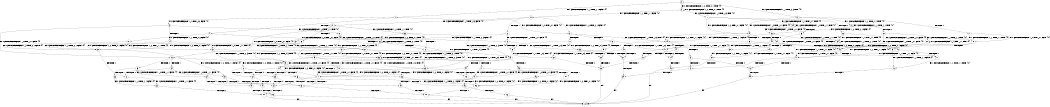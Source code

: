 digraph BCG {
size = "7, 10.5";
center = TRUE;
node [shape = circle];
0 [peripheries = 2];
0 -> 1 [label = "EX !1 !ATOMIC_EXCH_BRANCH (1, +1, TRUE, +1, 1, FALSE) !{0}"];
0 -> 2 [label = "EX !2 !ATOMIC_EXCH_BRANCH (1, +1, TRUE, +0, 3, TRUE) !{0}"];
0 -> 3 [label = "EX !0 !ATOMIC_EXCH_BRANCH (1, +0, TRUE, +0, 1, TRUE) !{0}"];
1 -> 4 [label = "TERMINATE !1"];
1 -> 5 [label = "EX !2 !ATOMIC_EXCH_BRANCH (1, +1, TRUE, +0, 3, FALSE) !{0}"];
1 -> 6 [label = "EX !0 !ATOMIC_EXCH_BRANCH (1, +0, TRUE, +0, 1, FALSE) !{0}"];
2 -> 7 [label = "TERMINATE !2"];
2 -> 8 [label = "EX !1 !ATOMIC_EXCH_BRANCH (1, +1, TRUE, +1, 1, TRUE) !{0}"];
2 -> 9 [label = "EX !0 !ATOMIC_EXCH_BRANCH (1, +0, TRUE, +0, 1, FALSE) !{0}"];
3 -> 10 [label = "EX !1 !ATOMIC_EXCH_BRANCH (1, +1, TRUE, +1, 1, FALSE) !{0}"];
3 -> 11 [label = "EX !2 !ATOMIC_EXCH_BRANCH (1, +1, TRUE, +0, 3, TRUE) !{0}"];
3 -> 3 [label = "EX !0 !ATOMIC_EXCH_BRANCH (1, +0, TRUE, +0, 1, TRUE) !{0}"];
4 -> 12 [label = "EX !2 !ATOMIC_EXCH_BRANCH (1, +1, TRUE, +0, 3, FALSE) !{0}"];
4 -> 13 [label = "EX !0 !ATOMIC_EXCH_BRANCH (1, +0, TRUE, +0, 1, FALSE) !{0}"];
5 -> 14 [label = "TERMINATE !1"];
5 -> 15 [label = "EX !0 !ATOMIC_EXCH_BRANCH (1, +0, TRUE, +0, 1, FALSE) !{0}"];
5 -> 16 [label = "EX !2 !ATOMIC_EXCH_BRANCH (1, +0, TRUE, +1, 1, TRUE) !{0}"];
6 -> 17 [label = "TERMINATE !1"];
6 -> 18 [label = "TERMINATE !0"];
6 -> 19 [label = "EX !2 !ATOMIC_EXCH_BRANCH (1, +1, TRUE, +0, 3, TRUE) !{0}"];
7 -> 20 [label = "EX !1 !ATOMIC_EXCH_BRANCH (1, +1, TRUE, +1, 1, TRUE) !{0}"];
7 -> 21 [label = "EX !0 !ATOMIC_EXCH_BRANCH (1, +0, TRUE, +0, 1, FALSE) !{0}"];
8 -> 22 [label = "TERMINATE !2"];
8 -> 23 [label = "EX !0 !ATOMIC_EXCH_BRANCH (1, +0, TRUE, +0, 1, FALSE) !{0}"];
8 -> 8 [label = "EX !1 !ATOMIC_EXCH_BRANCH (1, +1, TRUE, +1, 1, TRUE) !{0}"];
9 -> 24 [label = "TERMINATE !2"];
9 -> 25 [label = "TERMINATE !0"];
9 -> 19 [label = "EX !1 !ATOMIC_EXCH_BRANCH (1, +1, TRUE, +1, 1, FALSE) !{0}"];
10 -> 26 [label = "TERMINATE !1"];
10 -> 27 [label = "EX !2 !ATOMIC_EXCH_BRANCH (1, +1, TRUE, +0, 3, FALSE) !{0}"];
10 -> 6 [label = "EX !0 !ATOMIC_EXCH_BRANCH (1, +0, TRUE, +0, 1, FALSE) !{0}"];
11 -> 28 [label = "TERMINATE !2"];
11 -> 29 [label = "EX !1 !ATOMIC_EXCH_BRANCH (1, +1, TRUE, +1, 1, TRUE) !{0}"];
11 -> 9 [label = "EX !0 !ATOMIC_EXCH_BRANCH (1, +0, TRUE, +0, 1, FALSE) !{0}"];
12 -> 30 [label = "EX !0 !ATOMIC_EXCH_BRANCH (1, +0, TRUE, +0, 1, FALSE) !{0}"];
12 -> 31 [label = "EX !2 !ATOMIC_EXCH_BRANCH (1, +0, TRUE, +1, 1, TRUE) !{0}"];
13 -> 32 [label = "TERMINATE !0"];
13 -> 33 [label = "EX !2 !ATOMIC_EXCH_BRANCH (1, +1, TRUE, +0, 3, TRUE) !{0}"];
14 -> 30 [label = "EX !0 !ATOMIC_EXCH_BRANCH (1, +0, TRUE, +0, 1, FALSE) !{0}"];
14 -> 31 [label = "EX !2 !ATOMIC_EXCH_BRANCH (1, +0, TRUE, +1, 1, TRUE) !{0}"];
15 -> 34 [label = "TERMINATE !1"];
15 -> 35 [label = "TERMINATE !0"];
15 -> 36 [label = "EX !2 !ATOMIC_EXCH_BRANCH (1, +0, TRUE, +1, 1, FALSE) !{0}"];
16 -> 37 [label = "TERMINATE !1"];
16 -> 38 [label = "EX !0 !ATOMIC_EXCH_BRANCH (1, +0, TRUE, +0, 1, TRUE) !{0}"];
16 -> 39 [label = "EX !2 !ATOMIC_EXCH_BRANCH (1, +1, TRUE, +0, 3, TRUE) !{0}"];
17 -> 32 [label = "TERMINATE !0"];
17 -> 33 [label = "EX !2 !ATOMIC_EXCH_BRANCH (1, +1, TRUE, +0, 3, TRUE) !{0}"];
18 -> 40 [label = "TERMINATE !1"];
18 -> 41 [label = "EX !2 !ATOMIC_EXCH_BRANCH (1, +1, TRUE, +0, 3, TRUE) !{1}"];
19 -> 42 [label = "TERMINATE !1"];
19 -> 43 [label = "TERMINATE !2"];
19 -> 44 [label = "TERMINATE !0"];
20 -> 45 [label = "EX !0 !ATOMIC_EXCH_BRANCH (1, +0, TRUE, +0, 1, FALSE) !{0}"];
20 -> 20 [label = "EX !1 !ATOMIC_EXCH_BRANCH (1, +1, TRUE, +1, 1, TRUE) !{0}"];
21 -> 46 [label = "TERMINATE !0"];
21 -> 47 [label = "EX !1 !ATOMIC_EXCH_BRANCH (1, +1, TRUE, +1, 1, FALSE) !{0}"];
22 -> 45 [label = "EX !0 !ATOMIC_EXCH_BRANCH (1, +0, TRUE, +0, 1, FALSE) !{0}"];
22 -> 20 [label = "EX !1 !ATOMIC_EXCH_BRANCH (1, +1, TRUE, +1, 1, TRUE) !{0}"];
23 -> 48 [label = "TERMINATE !2"];
23 -> 49 [label = "TERMINATE !0"];
23 -> 19 [label = "EX !1 !ATOMIC_EXCH_BRANCH (1, +1, TRUE, +1, 1, FALSE) !{0}"];
24 -> 46 [label = "TERMINATE !0"];
24 -> 47 [label = "EX !1 !ATOMIC_EXCH_BRANCH (1, +1, TRUE, +1, 1, FALSE) !{0}"];
25 -> 50 [label = "TERMINATE !2"];
25 -> 41 [label = "EX !1 !ATOMIC_EXCH_BRANCH (1, +1, TRUE, +1, 1, FALSE) !{1}"];
26 -> 51 [label = "EX !2 !ATOMIC_EXCH_BRANCH (1, +1, TRUE, +0, 3, FALSE) !{0}"];
26 -> 13 [label = "EX !0 !ATOMIC_EXCH_BRANCH (1, +0, TRUE, +0, 1, FALSE) !{0}"];
27 -> 52 [label = "TERMINATE !1"];
27 -> 53 [label = "EX !2 !ATOMIC_EXCH_BRANCH (1, +0, TRUE, +1, 1, TRUE) !{0}"];
27 -> 15 [label = "EX !0 !ATOMIC_EXCH_BRANCH (1, +0, TRUE, +0, 1, FALSE) !{0}"];
28 -> 54 [label = "EX !1 !ATOMIC_EXCH_BRANCH (1, +1, TRUE, +1, 1, TRUE) !{0}"];
28 -> 21 [label = "EX !0 !ATOMIC_EXCH_BRANCH (1, +0, TRUE, +0, 1, FALSE) !{0}"];
29 -> 55 [label = "TERMINATE !2"];
29 -> 29 [label = "EX !1 !ATOMIC_EXCH_BRANCH (1, +1, TRUE, +1, 1, TRUE) !{0}"];
29 -> 23 [label = "EX !0 !ATOMIC_EXCH_BRANCH (1, +0, TRUE, +0, 1, FALSE) !{0}"];
30 -> 56 [label = "TERMINATE !0"];
30 -> 57 [label = "EX !2 !ATOMIC_EXCH_BRANCH (1, +0, TRUE, +1, 1, FALSE) !{0}"];
31 -> 58 [label = "EX !0 !ATOMIC_EXCH_BRANCH (1, +0, TRUE, +0, 1, TRUE) !{0}"];
31 -> 59 [label = "EX !2 !ATOMIC_EXCH_BRANCH (1, +1, TRUE, +0, 3, TRUE) !{0}"];
32 -> 60 [label = "EX !2 !ATOMIC_EXCH_BRANCH (1, +1, TRUE, +0, 3, TRUE) !{2}"];
33 -> 61 [label = "TERMINATE !2"];
33 -> 62 [label = "TERMINATE !0"];
34 -> 56 [label = "TERMINATE !0"];
34 -> 57 [label = "EX !2 !ATOMIC_EXCH_BRANCH (1, +0, TRUE, +1, 1, FALSE) !{0}"];
35 -> 63 [label = "TERMINATE !1"];
35 -> 64 [label = "EX !2 !ATOMIC_EXCH_BRANCH (1, +0, TRUE, +1, 1, FALSE) !{1}"];
36 -> 65 [label = "TERMINATE !1"];
36 -> 66 [label = "TERMINATE !2"];
36 -> 67 [label = "TERMINATE !0"];
37 -> 58 [label = "EX !0 !ATOMIC_EXCH_BRANCH (1, +0, TRUE, +0, 1, TRUE) !{0}"];
37 -> 59 [label = "EX !2 !ATOMIC_EXCH_BRANCH (1, +1, TRUE, +0, 3, TRUE) !{0}"];
38 -> 68 [label = "TERMINATE !1"];
38 -> 69 [label = "EX !2 !ATOMIC_EXCH_BRANCH (1, +1, TRUE, +0, 3, TRUE) !{0}"];
38 -> 38 [label = "EX !0 !ATOMIC_EXCH_BRANCH (1, +0, TRUE, +0, 1, TRUE) !{0}"];
39 -> 70 [label = "TERMINATE !1"];
39 -> 71 [label = "TERMINATE !2"];
39 -> 72 [label = "EX !0 !ATOMIC_EXCH_BRANCH (1, +0, TRUE, +0, 1, FALSE) !{0}"];
40 -> 60 [label = "EX !2 !ATOMIC_EXCH_BRANCH (1, +1, TRUE, +0, 3, TRUE) !{2}"];
41 -> 73 [label = "TERMINATE !1"];
41 -> 74 [label = "TERMINATE !2"];
42 -> 61 [label = "TERMINATE !2"];
42 -> 62 [label = "TERMINATE !0"];
43 -> 75 [label = "TERMINATE !1"];
43 -> 76 [label = "TERMINATE !0"];
44 -> 73 [label = "TERMINATE !1"];
44 -> 74 [label = "TERMINATE !2"];
45 -> 77 [label = "TERMINATE !0"];
45 -> 47 [label = "EX !1 !ATOMIC_EXCH_BRANCH (1, +1, TRUE, +1, 1, FALSE) !{0}"];
46 -> 78 [label = "EX !1 !ATOMIC_EXCH_BRANCH (1, +1, TRUE, +1, 1, FALSE) !{2}"];
47 -> 75 [label = "TERMINATE !1"];
47 -> 76 [label = "TERMINATE !0"];
48 -> 77 [label = "TERMINATE !0"];
48 -> 47 [label = "EX !1 !ATOMIC_EXCH_BRANCH (1, +1, TRUE, +1, 1, FALSE) !{0}"];
49 -> 79 [label = "TERMINATE !2"];
49 -> 41 [label = "EX !1 !ATOMIC_EXCH_BRANCH (1, +1, TRUE, +1, 1, FALSE) !{1}"];
50 -> 80 [label = "EX !1 !ATOMIC_EXCH_BRANCH (1, +1, TRUE, +1, 1, FALSE) !{1}"];
51 -> 81 [label = "EX !2 !ATOMIC_EXCH_BRANCH (1, +0, TRUE, +1, 1, TRUE) !{0}"];
51 -> 30 [label = "EX !0 !ATOMIC_EXCH_BRANCH (1, +0, TRUE, +0, 1, FALSE) !{0}"];
52 -> 81 [label = "EX !2 !ATOMIC_EXCH_BRANCH (1, +0, TRUE, +1, 1, TRUE) !{0}"];
52 -> 30 [label = "EX !0 !ATOMIC_EXCH_BRANCH (1, +0, TRUE, +0, 1, FALSE) !{0}"];
53 -> 68 [label = "TERMINATE !1"];
53 -> 69 [label = "EX !2 !ATOMIC_EXCH_BRANCH (1, +1, TRUE, +0, 3, TRUE) !{0}"];
53 -> 38 [label = "EX !0 !ATOMIC_EXCH_BRANCH (1, +0, TRUE, +0, 1, TRUE) !{0}"];
54 -> 54 [label = "EX !1 !ATOMIC_EXCH_BRANCH (1, +1, TRUE, +1, 1, TRUE) !{0}"];
54 -> 45 [label = "EX !0 !ATOMIC_EXCH_BRANCH (1, +0, TRUE, +0, 1, FALSE) !{0}"];
55 -> 54 [label = "EX !1 !ATOMIC_EXCH_BRANCH (1, +1, TRUE, +1, 1, TRUE) !{0}"];
55 -> 45 [label = "EX !0 !ATOMIC_EXCH_BRANCH (1, +0, TRUE, +0, 1, FALSE) !{0}"];
56 -> 82 [label = "EX !2 !ATOMIC_EXCH_BRANCH (1, +0, TRUE, +1, 1, FALSE) !{2}"];
57 -> 83 [label = "TERMINATE !2"];
57 -> 84 [label = "TERMINATE !0"];
58 -> 85 [label = "EX !2 !ATOMIC_EXCH_BRANCH (1, +1, TRUE, +0, 3, TRUE) !{0}"];
58 -> 58 [label = "EX !0 !ATOMIC_EXCH_BRANCH (1, +0, TRUE, +0, 1, TRUE) !{0}"];
59 -> 86 [label = "TERMINATE !2"];
59 -> 87 [label = "EX !0 !ATOMIC_EXCH_BRANCH (1, +0, TRUE, +0, 1, FALSE) !{0}"];
60 -> 88 [label = "TERMINATE !2"];
61 -> 89 [label = "TERMINATE !0"];
62 -> 88 [label = "TERMINATE !2"];
63 -> 82 [label = "EX !2 !ATOMIC_EXCH_BRANCH (1, +0, TRUE, +1, 1, FALSE) !{2}"];
64 -> 90 [label = "TERMINATE !1"];
64 -> 91 [label = "TERMINATE !2"];
65 -> 83 [label = "TERMINATE !2"];
65 -> 84 [label = "TERMINATE !0"];
66 -> 92 [label = "TERMINATE !1"];
66 -> 93 [label = "TERMINATE !0"];
67 -> 90 [label = "TERMINATE !1"];
67 -> 91 [label = "TERMINATE !2"];
68 -> 85 [label = "EX !2 !ATOMIC_EXCH_BRANCH (1, +1, TRUE, +0, 3, TRUE) !{0}"];
68 -> 58 [label = "EX !0 !ATOMIC_EXCH_BRANCH (1, +0, TRUE, +0, 1, TRUE) !{0}"];
69 -> 94 [label = "TERMINATE !1"];
69 -> 95 [label = "TERMINATE !2"];
69 -> 72 [label = "EX !0 !ATOMIC_EXCH_BRANCH (1, +0, TRUE, +0, 1, FALSE) !{0}"];
70 -> 86 [label = "TERMINATE !2"];
70 -> 87 [label = "EX !0 !ATOMIC_EXCH_BRANCH (1, +0, TRUE, +0, 1, FALSE) !{0}"];
71 -> 96 [label = "TERMINATE !1"];
71 -> 97 [label = "EX !0 !ATOMIC_EXCH_BRANCH (1, +0, TRUE, +0, 1, FALSE) !{0}"];
72 -> 65 [label = "TERMINATE !1"];
72 -> 66 [label = "TERMINATE !2"];
72 -> 67 [label = "TERMINATE !0"];
73 -> 88 [label = "TERMINATE !2"];
74 -> 98 [label = "TERMINATE !1"];
75 -> 89 [label = "TERMINATE !0"];
76 -> 99 [label = "TERMINATE !1"];
77 -> 78 [label = "EX !1 !ATOMIC_EXCH_BRANCH (1, +1, TRUE, +1, 1, FALSE) !{2}"];
78 -> 99 [label = "TERMINATE !1"];
79 -> 80 [label = "EX !1 !ATOMIC_EXCH_BRANCH (1, +1, TRUE, +1, 1, FALSE) !{1}"];
80 -> 98 [label = "TERMINATE !1"];
81 -> 85 [label = "EX !2 !ATOMIC_EXCH_BRANCH (1, +1, TRUE, +0, 3, TRUE) !{0}"];
81 -> 58 [label = "EX !0 !ATOMIC_EXCH_BRANCH (1, +0, TRUE, +0, 1, TRUE) !{0}"];
82 -> 100 [label = "TERMINATE !2"];
83 -> 101 [label = "TERMINATE !0"];
84 -> 100 [label = "TERMINATE !2"];
85 -> 102 [label = "TERMINATE !2"];
85 -> 87 [label = "EX !0 !ATOMIC_EXCH_BRANCH (1, +0, TRUE, +0, 1, FALSE) !{0}"];
86 -> 103 [label = "EX !0 !ATOMIC_EXCH_BRANCH (1, +0, TRUE, +0, 1, FALSE) !{0}"];
87 -> 83 [label = "TERMINATE !2"];
87 -> 84 [label = "TERMINATE !0"];
88 -> 104 [label = "exit"];
89 -> 104 [label = "exit"];
90 -> 100 [label = "TERMINATE !2"];
91 -> 105 [label = "TERMINATE !1"];
92 -> 101 [label = "TERMINATE !0"];
93 -> 106 [label = "TERMINATE !1"];
94 -> 102 [label = "TERMINATE !2"];
94 -> 87 [label = "EX !0 !ATOMIC_EXCH_BRANCH (1, +0, TRUE, +0, 1, FALSE) !{0}"];
95 -> 107 [label = "TERMINATE !1"];
95 -> 97 [label = "EX !0 !ATOMIC_EXCH_BRANCH (1, +0, TRUE, +0, 1, FALSE) !{0}"];
96 -> 103 [label = "EX !0 !ATOMIC_EXCH_BRANCH (1, +0, TRUE, +0, 1, FALSE) !{0}"];
97 -> 92 [label = "TERMINATE !1"];
97 -> 93 [label = "TERMINATE !0"];
98 -> 104 [label = "exit"];
99 -> 104 [label = "exit"];
100 -> 104 [label = "exit"];
101 -> 104 [label = "exit"];
102 -> 103 [label = "EX !0 !ATOMIC_EXCH_BRANCH (1, +0, TRUE, +0, 1, FALSE) !{0}"];
103 -> 101 [label = "TERMINATE !0"];
105 -> 104 [label = "exit"];
106 -> 104 [label = "exit"];
107 -> 103 [label = "EX !0 !ATOMIC_EXCH_BRANCH (1, +0, TRUE, +0, 1, FALSE) !{0}"];
}
